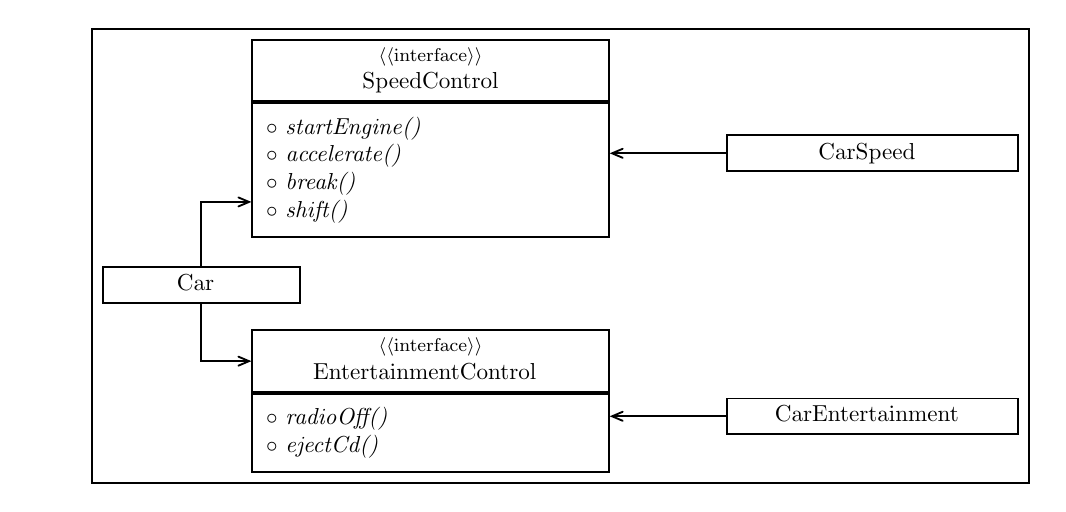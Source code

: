 \usetikzlibrary{backgrounds,positioning}
\usetikzlibrary{decorations.pathreplacing}
\usetikzlibrary{shapes}
\usetikzlibrary{shapes.multipart}
\usetikzlibrary{arrows}
\usetikzlibrary{decorations.markings}

\resizebox {\columnwidth} {!} {    % (2) scale to exact column width
\begin{tikzpicture}[
      background rectangle/.style={fill=white,draw=black,line width=1pt}, show background rectangle,
]

\tikzstyle{fancytitle} =[fill=black!0, draw, very thick, text=black!100, rectangle, inner xsep=6pt,yshift=7.2pt,right=0pt,, minimum width=3cm]
\tikzstyle{modul} =[text=black!100, rectangle, inner sep=6pt, minimum width=3cm]
\tikzstyle{cpp} =[fill=black!0, draw=black!100, thick]

  \node at (0,-0.5cm) (autoAttr) [modul,cpp] {%
	\begin{minipage}{5.0cm}
      $\circ$ \textit{startEngine()} \\
      $\circ$ \textit{accelerate()} \\
      $\circ$ \textit{break()} \\
      $\circ$ \textit{shift()}
    \end{minipage}%
  };
  \node[fancytitle,cpp] at ([yshift=1.5ex]autoAttr.north west) (auto) {
	\begin{minipage}{5.0cm}
      \center
      {\footnotesize $\langle\langle$interface$\rangle\rangle$ } \\
      SpeedControl
    \end{minipage}%
  };



  \node at (0,-4.5cm) (garageAttr) [modul,cpp] {%
	\begin{minipage}{5.0cm}
      $\circ$ \textit{radioOff()} \\
      $\circ$ \textit{ejectCd()}
    \end{minipage}%
  };
  \node[fancytitle,cpp] at ([yshift=1.5ex]garageAttr.north west) (garage) {
	\begin{minipage}{5.0cm}
      \center
      {\footnotesize $\langle\langle$interface$\rangle\rangle$ } \\
      EntertainmentControl\phantom{g}
    \end{minipage}%
  };


  \node[fancytitle,cpp] at (-5cm,-2.5cm) (obj1) {
	\begin{minipage}{2.0cm}
      \center
      Car\phantom{g}
    \end{minipage}%
  };

  \node[fancytitle,cpp] at (4.5cm,-0.5cm) (obj2) {
	\begin{minipage}{4.0cm}
      \center
      CarSpeed\phantom{g}
    \end{minipage}%
  };

  \node[fancytitle,cpp] at (4.5cm,-4.5cm) (obj3) {
	\begin{minipage}{4.0cm}
      \center
      CarEntertainment\phantom{g}
    \end{minipage}%
  };

%\tikzstyle{impl} =[thick,-diamond];
%\tikzstyle{comp} =[dashed,thick,-open triangle 45];
\tikzstyle{impl} =[thick,-angle 45];
\tikzstyle{comp} =[thick,-angle 45]

\path[draw] (obj1) |-  (garage.west) [impl] ;
\path[draw] (obj1) |-  ([yshift=-2cm]auto.west) [impl] ;
\path[draw] (obj2.west) --  (auto.east |- obj2) [impl];
\path[draw] (obj3.west) --  (garage.east |- obj3) [impl] ;



\end{tikzpicture}
} % resizebox
